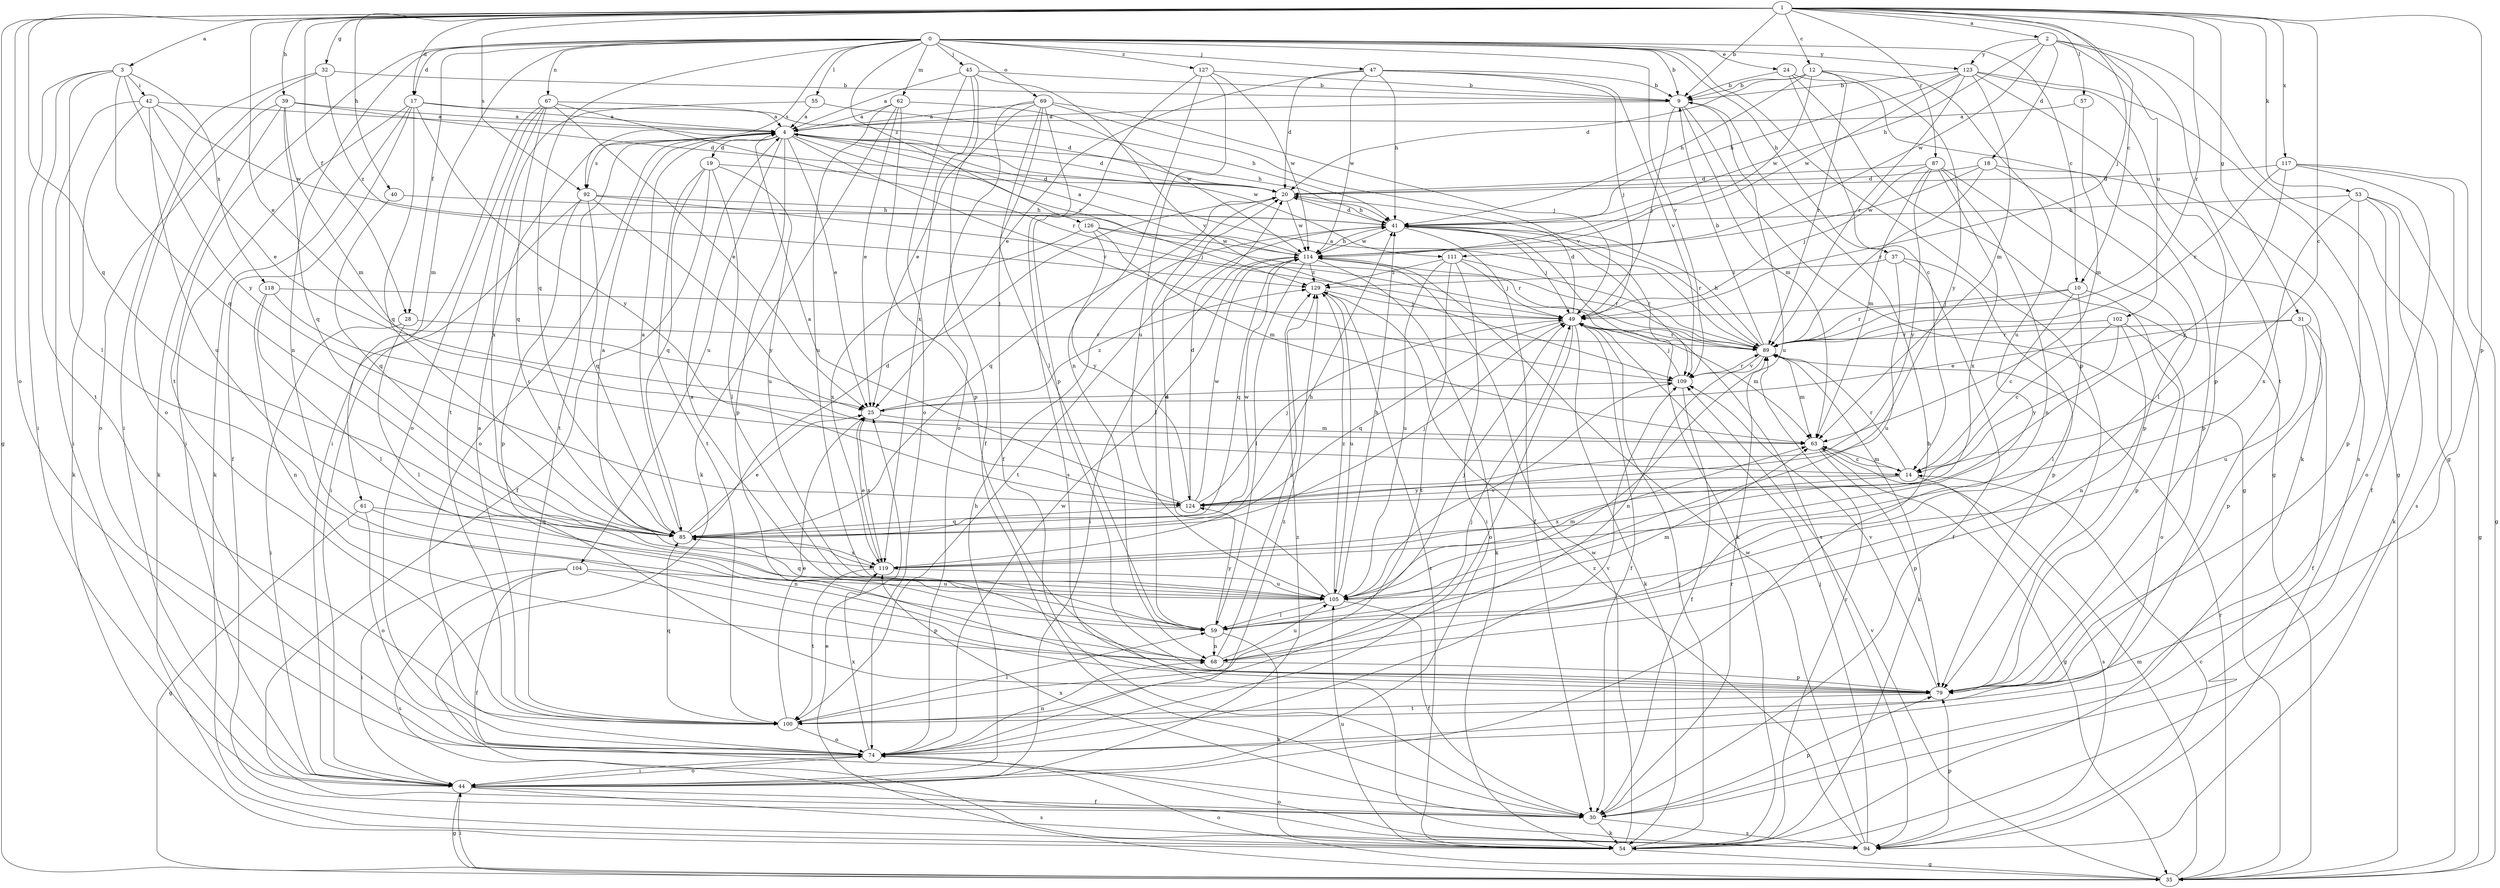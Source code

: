 strict digraph  {
0;
1;
2;
3;
4;
9;
10;
12;
14;
17;
18;
19;
20;
24;
25;
28;
30;
31;
32;
35;
37;
39;
40;
41;
42;
44;
45;
47;
49;
53;
54;
55;
57;
59;
61;
62;
63;
67;
68;
69;
74;
79;
85;
87;
89;
92;
94;
100;
102;
104;
105;
109;
111;
114;
117;
118;
119;
123;
124;
126;
127;
129;
0 -> 9  [label=b];
0 -> 10  [label=c];
0 -> 17  [label=d];
0 -> 24  [label=e];
0 -> 28  [label=f];
0 -> 37  [label=h];
0 -> 45  [label=j];
0 -> 47  [label=j];
0 -> 55  [label=l];
0 -> 61  [label=m];
0 -> 62  [label=m];
0 -> 67  [label=n];
0 -> 68  [label=n];
0 -> 69  [label=o];
0 -> 79  [label=p];
0 -> 85  [label=q];
0 -> 92  [label=s];
0 -> 100  [label=t];
0 -> 109  [label=v];
0 -> 123  [label=y];
0 -> 126  [label=z];
0 -> 127  [label=z];
1 -> 2  [label=a];
1 -> 3  [label=a];
1 -> 9  [label=b];
1 -> 10  [label=c];
1 -> 12  [label=c];
1 -> 14  [label=c];
1 -> 17  [label=d];
1 -> 25  [label=e];
1 -> 28  [label=f];
1 -> 31  [label=g];
1 -> 32  [label=g];
1 -> 35  [label=g];
1 -> 39  [label=h];
1 -> 40  [label=h];
1 -> 49  [label=j];
1 -> 53  [label=k];
1 -> 57  [label=l];
1 -> 74  [label=o];
1 -> 79  [label=p];
1 -> 85  [label=q];
1 -> 87  [label=r];
1 -> 89  [label=r];
1 -> 92  [label=s];
1 -> 117  [label=x];
2 -> 18  [label=d];
2 -> 35  [label=g];
2 -> 41  [label=h];
2 -> 100  [label=t];
2 -> 102  [label=u];
2 -> 111  [label=w];
2 -> 123  [label=y];
3 -> 42  [label=i];
3 -> 44  [label=i];
3 -> 59  [label=l];
3 -> 85  [label=q];
3 -> 100  [label=t];
3 -> 118  [label=x];
3 -> 124  [label=y];
4 -> 19  [label=d];
4 -> 20  [label=d];
4 -> 25  [label=e];
4 -> 41  [label=h];
4 -> 74  [label=o];
4 -> 79  [label=p];
4 -> 92  [label=s];
4 -> 100  [label=t];
4 -> 104  [label=u];
4 -> 109  [label=v];
4 -> 111  [label=w];
4 -> 129  [label=z];
9 -> 4  [label=a];
9 -> 35  [label=g];
9 -> 49  [label=j];
9 -> 63  [label=m];
9 -> 105  [label=u];
10 -> 14  [label=c];
10 -> 49  [label=j];
10 -> 59  [label=l];
10 -> 79  [label=p];
10 -> 89  [label=r];
12 -> 9  [label=b];
12 -> 20  [label=d];
12 -> 41  [label=h];
12 -> 89  [label=r];
12 -> 105  [label=u];
12 -> 114  [label=w];
12 -> 124  [label=y];
14 -> 63  [label=m];
14 -> 89  [label=r];
14 -> 94  [label=s];
14 -> 119  [label=x];
14 -> 124  [label=y];
17 -> 4  [label=a];
17 -> 20  [label=d];
17 -> 30  [label=f];
17 -> 44  [label=i];
17 -> 54  [label=k];
17 -> 85  [label=q];
17 -> 124  [label=y];
18 -> 20  [label=d];
18 -> 59  [label=l];
18 -> 79  [label=p];
18 -> 89  [label=r];
18 -> 114  [label=w];
19 -> 20  [label=d];
19 -> 30  [label=f];
19 -> 59  [label=l];
19 -> 85  [label=q];
19 -> 100  [label=t];
19 -> 105  [label=u];
20 -> 41  [label=h];
20 -> 59  [label=l];
20 -> 85  [label=q];
20 -> 114  [label=w];
24 -> 9  [label=b];
24 -> 14  [label=c];
24 -> 35  [label=g];
24 -> 94  [label=s];
25 -> 63  [label=m];
25 -> 119  [label=x];
25 -> 129  [label=z];
28 -> 44  [label=i];
28 -> 59  [label=l];
28 -> 89  [label=r];
30 -> 54  [label=k];
30 -> 79  [label=p];
30 -> 89  [label=r];
30 -> 94  [label=s];
30 -> 119  [label=x];
31 -> 25  [label=e];
31 -> 30  [label=f];
31 -> 79  [label=p];
31 -> 89  [label=r];
31 -> 105  [label=u];
32 -> 9  [label=b];
32 -> 44  [label=i];
32 -> 74  [label=o];
32 -> 129  [label=z];
35 -> 25  [label=e];
35 -> 44  [label=i];
35 -> 63  [label=m];
35 -> 74  [label=o];
35 -> 89  [label=r];
35 -> 109  [label=v];
37 -> 30  [label=f];
37 -> 79  [label=p];
37 -> 105  [label=u];
37 -> 129  [label=z];
39 -> 4  [label=a];
39 -> 20  [label=d];
39 -> 54  [label=k];
39 -> 63  [label=m];
39 -> 74  [label=o];
39 -> 85  [label=q];
40 -> 41  [label=h];
40 -> 85  [label=q];
41 -> 20  [label=d];
41 -> 30  [label=f];
41 -> 49  [label=j];
41 -> 54  [label=k];
41 -> 89  [label=r];
41 -> 94  [label=s];
41 -> 100  [label=t];
41 -> 114  [label=w];
42 -> 4  [label=a];
42 -> 25  [label=e];
42 -> 44  [label=i];
42 -> 54  [label=k];
42 -> 105  [label=u];
42 -> 114  [label=w];
44 -> 9  [label=b];
44 -> 30  [label=f];
44 -> 35  [label=g];
44 -> 41  [label=h];
44 -> 74  [label=o];
44 -> 94  [label=s];
44 -> 129  [label=z];
45 -> 4  [label=a];
45 -> 9  [label=b];
45 -> 30  [label=f];
45 -> 74  [label=o];
45 -> 109  [label=v];
45 -> 119  [label=x];
47 -> 9  [label=b];
47 -> 20  [label=d];
47 -> 25  [label=e];
47 -> 41  [label=h];
47 -> 49  [label=j];
47 -> 109  [label=v];
47 -> 114  [label=w];
49 -> 20  [label=d];
49 -> 30  [label=f];
49 -> 54  [label=k];
49 -> 63  [label=m];
49 -> 74  [label=o];
49 -> 85  [label=q];
49 -> 89  [label=r];
53 -> 35  [label=g];
53 -> 41  [label=h];
53 -> 54  [label=k];
53 -> 74  [label=o];
53 -> 79  [label=p];
53 -> 119  [label=x];
54 -> 35  [label=g];
54 -> 49  [label=j];
54 -> 89  [label=r];
54 -> 105  [label=u];
54 -> 114  [label=w];
54 -> 129  [label=z];
55 -> 4  [label=a];
55 -> 41  [label=h];
55 -> 119  [label=x];
57 -> 4  [label=a];
57 -> 63  [label=m];
59 -> 49  [label=j];
59 -> 54  [label=k];
59 -> 63  [label=m];
59 -> 68  [label=n];
59 -> 124  [label=y];
61 -> 35  [label=g];
61 -> 68  [label=n];
61 -> 74  [label=o];
61 -> 85  [label=q];
62 -> 4  [label=a];
62 -> 25  [label=e];
62 -> 54  [label=k];
62 -> 79  [label=p];
62 -> 105  [label=u];
62 -> 114  [label=w];
63 -> 14  [label=c];
63 -> 35  [label=g];
63 -> 79  [label=p];
67 -> 4  [label=a];
67 -> 25  [label=e];
67 -> 44  [label=i];
67 -> 74  [label=o];
67 -> 85  [label=q];
67 -> 89  [label=r];
67 -> 100  [label=t];
68 -> 4  [label=a];
68 -> 79  [label=p];
68 -> 105  [label=u];
68 -> 129  [label=z];
69 -> 4  [label=a];
69 -> 25  [label=e];
69 -> 30  [label=f];
69 -> 49  [label=j];
69 -> 59  [label=l];
69 -> 74  [label=o];
69 -> 94  [label=s];
69 -> 109  [label=v];
74 -> 44  [label=i];
74 -> 68  [label=n];
74 -> 109  [label=v];
74 -> 114  [label=w];
74 -> 119  [label=x];
74 -> 129  [label=z];
79 -> 100  [label=t];
79 -> 109  [label=v];
85 -> 4  [label=a];
85 -> 20  [label=d];
85 -> 25  [label=e];
85 -> 49  [label=j];
85 -> 114  [label=w];
85 -> 119  [label=x];
87 -> 20  [label=d];
87 -> 49  [label=j];
87 -> 63  [label=m];
87 -> 68  [label=n];
87 -> 79  [label=p];
87 -> 119  [label=x];
87 -> 124  [label=y];
89 -> 4  [label=a];
89 -> 9  [label=b];
89 -> 41  [label=h];
89 -> 54  [label=k];
89 -> 63  [label=m];
89 -> 68  [label=n];
89 -> 109  [label=v];
92 -> 41  [label=h];
92 -> 44  [label=i];
92 -> 49  [label=j];
92 -> 79  [label=p];
92 -> 85  [label=q];
92 -> 124  [label=y];
94 -> 14  [label=c];
94 -> 49  [label=j];
94 -> 74  [label=o];
94 -> 79  [label=p];
94 -> 114  [label=w];
94 -> 129  [label=z];
100 -> 4  [label=a];
100 -> 25  [label=e];
100 -> 49  [label=j];
100 -> 59  [label=l];
100 -> 74  [label=o];
100 -> 85  [label=q];
102 -> 14  [label=c];
102 -> 68  [label=n];
102 -> 74  [label=o];
102 -> 89  [label=r];
102 -> 124  [label=y];
104 -> 30  [label=f];
104 -> 44  [label=i];
104 -> 79  [label=p];
104 -> 94  [label=s];
104 -> 105  [label=u];
105 -> 20  [label=d];
105 -> 30  [label=f];
105 -> 41  [label=h];
105 -> 59  [label=l];
105 -> 63  [label=m];
105 -> 85  [label=q];
105 -> 109  [label=v];
105 -> 129  [label=z];
109 -> 25  [label=e];
109 -> 30  [label=f];
109 -> 49  [label=j];
109 -> 89  [label=r];
111 -> 44  [label=i];
111 -> 49  [label=j];
111 -> 89  [label=r];
111 -> 100  [label=t];
111 -> 105  [label=u];
111 -> 129  [label=z];
114 -> 4  [label=a];
114 -> 41  [label=h];
114 -> 44  [label=i];
114 -> 54  [label=k];
114 -> 59  [label=l];
114 -> 85  [label=q];
114 -> 89  [label=r];
114 -> 129  [label=z];
117 -> 20  [label=d];
117 -> 30  [label=f];
117 -> 35  [label=g];
117 -> 89  [label=r];
117 -> 94  [label=s];
117 -> 124  [label=y];
118 -> 14  [label=c];
118 -> 49  [label=j];
118 -> 59  [label=l];
118 -> 68  [label=n];
119 -> 4  [label=a];
119 -> 25  [label=e];
119 -> 41  [label=h];
119 -> 100  [label=t];
119 -> 105  [label=u];
123 -> 9  [label=b];
123 -> 35  [label=g];
123 -> 41  [label=h];
123 -> 54  [label=k];
123 -> 63  [label=m];
123 -> 79  [label=p];
123 -> 89  [label=r];
123 -> 114  [label=w];
124 -> 4  [label=a];
124 -> 20  [label=d];
124 -> 49  [label=j];
124 -> 85  [label=q];
124 -> 114  [label=w];
126 -> 63  [label=m];
126 -> 89  [label=r];
126 -> 114  [label=w];
126 -> 119  [label=x];
126 -> 124  [label=y];
127 -> 9  [label=b];
127 -> 68  [label=n];
127 -> 79  [label=p];
127 -> 105  [label=u];
127 -> 114  [label=w];
129 -> 49  [label=j];
129 -> 105  [label=u];
}
